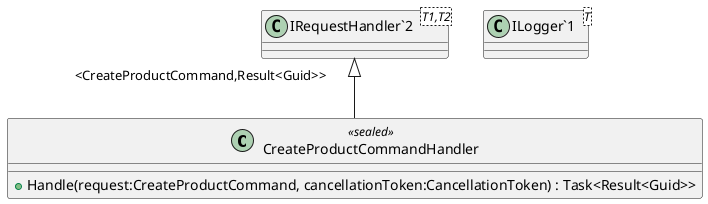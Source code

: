 @startuml
class CreateProductCommandHandler <<sealed>> {
    + Handle(request:CreateProductCommand, cancellationToken:CancellationToken) : Task<Result<Guid>>
}
class "ILogger`1"<T> {
}
class "IRequestHandler`2"<T1,T2> {
}
"IRequestHandler`2" "<CreateProductCommand,Result<Guid>>" <|-- CreateProductCommandHandler
@enduml
